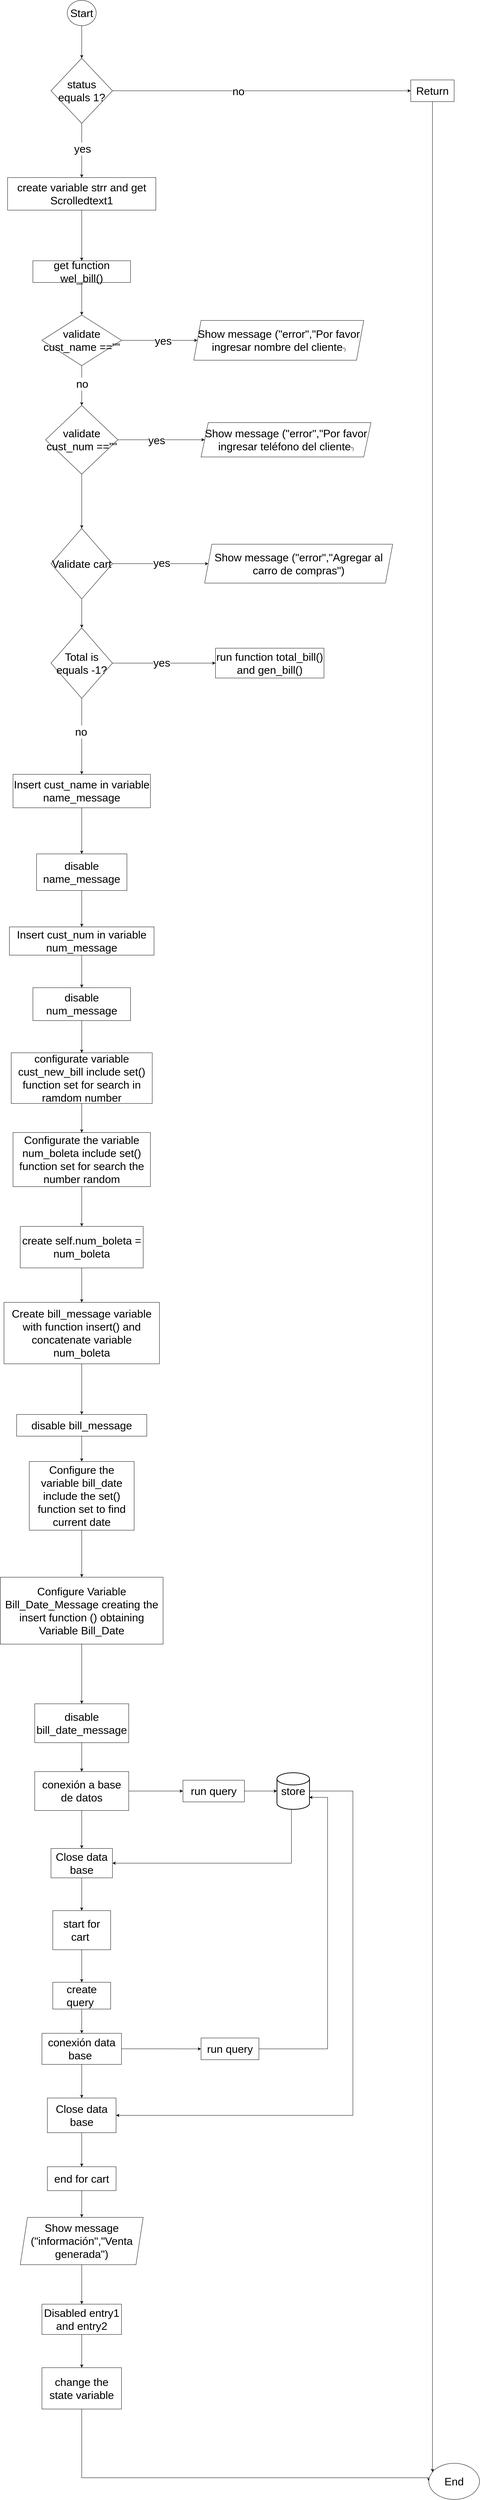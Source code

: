 <mxfile version="24.5.1" type="device">
  <diagram id="C5RBs43oDa-KdzZeNtuy" name="Page-1">
    <mxGraphModel dx="1956" dy="1182" grid="1" gridSize="10" guides="1" tooltips="1" connect="1" arrows="1" fold="1" page="1" pageScale="1" pageWidth="827" pageHeight="1169" math="0" shadow="0">
      <root>
        <mxCell id="WIyWlLk6GJQsqaUBKTNV-0" />
        <mxCell id="WIyWlLk6GJQsqaUBKTNV-1" parent="WIyWlLk6GJQsqaUBKTNV-0" />
        <mxCell id="NTlxEmdZ-35nOq0QX0Ut-4" value="" style="edgeStyle=orthogonalEdgeStyle;rounded=0;orthogonalLoop=1;jettySize=auto;html=1;" edge="1" parent="WIyWlLk6GJQsqaUBKTNV-1" source="NTlxEmdZ-35nOq0QX0Ut-0" target="NTlxEmdZ-35nOq0QX0Ut-3">
          <mxGeometry relative="1" as="geometry" />
        </mxCell>
        <mxCell id="NTlxEmdZ-35nOq0QX0Ut-0" value="&lt;font style=&quot;font-size: 30px;&quot;&gt;Start&lt;/font&gt;" style="ellipse;whiteSpace=wrap;html=1;" vertex="1" parent="WIyWlLk6GJQsqaUBKTNV-1">
          <mxGeometry x="310" y="10" width="80" height="70" as="geometry" />
        </mxCell>
        <mxCell id="NTlxEmdZ-35nOq0QX0Ut-6" value="" style="edgeStyle=orthogonalEdgeStyle;rounded=0;orthogonalLoop=1;jettySize=auto;html=1;" edge="1" parent="WIyWlLk6GJQsqaUBKTNV-1" source="NTlxEmdZ-35nOq0QX0Ut-3" target="NTlxEmdZ-35nOq0QX0Ut-5">
          <mxGeometry relative="1" as="geometry" />
        </mxCell>
        <mxCell id="NTlxEmdZ-35nOq0QX0Ut-10" value="&lt;font style=&quot;font-size: 30px;&quot;&gt;no&lt;/font&gt;" style="edgeLabel;html=1;align=center;verticalAlign=middle;resizable=0;points=[];" vertex="1" connectable="0" parent="NTlxEmdZ-35nOq0QX0Ut-6">
          <mxGeometry x="-0.157" y="-1" relative="1" as="geometry">
            <mxPoint as="offset" />
          </mxGeometry>
        </mxCell>
        <mxCell id="NTlxEmdZ-35nOq0QX0Ut-8" value="" style="edgeStyle=orthogonalEdgeStyle;rounded=0;orthogonalLoop=1;jettySize=auto;html=1;" edge="1" parent="WIyWlLk6GJQsqaUBKTNV-1" source="NTlxEmdZ-35nOq0QX0Ut-3" target="NTlxEmdZ-35nOq0QX0Ut-7">
          <mxGeometry relative="1" as="geometry" />
        </mxCell>
        <mxCell id="NTlxEmdZ-35nOq0QX0Ut-9" value="&lt;font style=&quot;font-size: 30px;&quot;&gt;yes&lt;/font&gt;" style="edgeLabel;html=1;align=center;verticalAlign=middle;resizable=0;points=[];" vertex="1" connectable="0" parent="NTlxEmdZ-35nOq0QX0Ut-8">
          <mxGeometry x="-0.071" y="2" relative="1" as="geometry">
            <mxPoint as="offset" />
          </mxGeometry>
        </mxCell>
        <mxCell id="NTlxEmdZ-35nOq0QX0Ut-3" value="&lt;font style=&quot;font-size: 30px;&quot;&gt;status equals 1?&lt;/font&gt;" style="rhombus;whiteSpace=wrap;html=1;" vertex="1" parent="WIyWlLk6GJQsqaUBKTNV-1">
          <mxGeometry x="265" y="170" width="170" height="180" as="geometry" />
        </mxCell>
        <mxCell id="NTlxEmdZ-35nOq0QX0Ut-105" value="" style="edgeStyle=orthogonalEdgeStyle;rounded=0;orthogonalLoop=1;jettySize=auto;html=1;" edge="1" parent="WIyWlLk6GJQsqaUBKTNV-1" source="NTlxEmdZ-35nOq0QX0Ut-5" target="NTlxEmdZ-35nOq0QX0Ut-104">
          <mxGeometry relative="1" as="geometry">
            <Array as="points">
              <mxPoint x="1320" y="3590" />
              <mxPoint x="1320" y="3590" />
            </Array>
          </mxGeometry>
        </mxCell>
        <mxCell id="NTlxEmdZ-35nOq0QX0Ut-5" value="&lt;font style=&quot;font-size: 30px;&quot;&gt;Return&lt;/font&gt;" style="whiteSpace=wrap;html=1;" vertex="1" parent="WIyWlLk6GJQsqaUBKTNV-1">
          <mxGeometry x="1260" y="230" width="120" height="60" as="geometry" />
        </mxCell>
        <mxCell id="NTlxEmdZ-35nOq0QX0Ut-12" value="" style="edgeStyle=orthogonalEdgeStyle;rounded=0;orthogonalLoop=1;jettySize=auto;html=1;" edge="1" parent="WIyWlLk6GJQsqaUBKTNV-1" source="NTlxEmdZ-35nOq0QX0Ut-7" target="NTlxEmdZ-35nOq0QX0Ut-11">
          <mxGeometry relative="1" as="geometry" />
        </mxCell>
        <mxCell id="NTlxEmdZ-35nOq0QX0Ut-7" value="&lt;font style=&quot;font-size: 30px;&quot;&gt;create variable strr and get Scrolledtext1&lt;/font&gt;" style="whiteSpace=wrap;html=1;" vertex="1" parent="WIyWlLk6GJQsqaUBKTNV-1">
          <mxGeometry x="145" y="500" width="410" height="90" as="geometry" />
        </mxCell>
        <mxCell id="NTlxEmdZ-35nOq0QX0Ut-14" value="" style="edgeStyle=orthogonalEdgeStyle;rounded=0;orthogonalLoop=1;jettySize=auto;html=1;" edge="1" parent="WIyWlLk6GJQsqaUBKTNV-1" source="NTlxEmdZ-35nOq0QX0Ut-11" target="NTlxEmdZ-35nOq0QX0Ut-13">
          <mxGeometry relative="1" as="geometry" />
        </mxCell>
        <mxCell id="NTlxEmdZ-35nOq0QX0Ut-11" value="&lt;font style=&quot;font-size: 30px;&quot;&gt;get function wel_bill()&lt;/font&gt;" style="whiteSpace=wrap;html=1;" vertex="1" parent="WIyWlLk6GJQsqaUBKTNV-1">
          <mxGeometry x="215" y="730" width="270" height="60" as="geometry" />
        </mxCell>
        <mxCell id="NTlxEmdZ-35nOq0QX0Ut-16" value="" style="edgeStyle=orthogonalEdgeStyle;rounded=0;orthogonalLoop=1;jettySize=auto;html=1;" edge="1" parent="WIyWlLk6GJQsqaUBKTNV-1" source="NTlxEmdZ-35nOq0QX0Ut-13" target="NTlxEmdZ-35nOq0QX0Ut-15">
          <mxGeometry relative="1" as="geometry" />
        </mxCell>
        <mxCell id="NTlxEmdZ-35nOq0QX0Ut-17" value="&lt;font style=&quot;font-size: 30px;&quot;&gt;yes&lt;/font&gt;" style="edgeLabel;html=1;align=center;verticalAlign=middle;resizable=0;points=[];" vertex="1" connectable="0" parent="NTlxEmdZ-35nOq0QX0Ut-16">
          <mxGeometry x="0.089" y="-1" relative="1" as="geometry">
            <mxPoint as="offset" />
          </mxGeometry>
        </mxCell>
        <mxCell id="NTlxEmdZ-35nOq0QX0Ut-20" value="" style="edgeStyle=orthogonalEdgeStyle;rounded=0;orthogonalLoop=1;jettySize=auto;html=1;" edge="1" parent="WIyWlLk6GJQsqaUBKTNV-1" source="NTlxEmdZ-35nOq0QX0Ut-13" target="NTlxEmdZ-35nOq0QX0Ut-19">
          <mxGeometry relative="1" as="geometry" />
        </mxCell>
        <mxCell id="NTlxEmdZ-35nOq0QX0Ut-21" value="&lt;font style=&quot;font-size: 30px;&quot;&gt;no&lt;/font&gt;" style="edgeLabel;html=1;align=center;verticalAlign=middle;resizable=0;points=[];" vertex="1" connectable="0" parent="NTlxEmdZ-35nOq0QX0Ut-20">
          <mxGeometry x="-0.087" y="1" relative="1" as="geometry">
            <mxPoint as="offset" />
          </mxGeometry>
        </mxCell>
        <mxCell id="NTlxEmdZ-35nOq0QX0Ut-13" value="&lt;font style=&quot;font-size: 30px;&quot;&gt;validate cust_name ==&quot;&quot;&lt;/font&gt;" style="rhombus;whiteSpace=wrap;html=1;" vertex="1" parent="WIyWlLk6GJQsqaUBKTNV-1">
          <mxGeometry x="240" y="880" width="220" height="140" as="geometry" />
        </mxCell>
        <mxCell id="NTlxEmdZ-35nOq0QX0Ut-15" value="&lt;font style=&quot;font-size: 30px;&quot;&gt;Show message (&quot;error&quot;,&quot;Por favor ingresar nombre del cliente&lt;/font&gt;&quot;)" style="shape=parallelogram;perimeter=parallelogramPerimeter;whiteSpace=wrap;html=1;fixedSize=1;" vertex="1" parent="WIyWlLk6GJQsqaUBKTNV-1">
          <mxGeometry x="660" y="895" width="470" height="110" as="geometry" />
        </mxCell>
        <mxCell id="NTlxEmdZ-35nOq0QX0Ut-23" value="" style="edgeStyle=orthogonalEdgeStyle;rounded=0;orthogonalLoop=1;jettySize=auto;html=1;" edge="1" parent="WIyWlLk6GJQsqaUBKTNV-1" source="NTlxEmdZ-35nOq0QX0Ut-19" target="NTlxEmdZ-35nOq0QX0Ut-22">
          <mxGeometry relative="1" as="geometry" />
        </mxCell>
        <mxCell id="NTlxEmdZ-35nOq0QX0Ut-24" value="&lt;font style=&quot;font-size: 30px;&quot;&gt;yes&lt;/font&gt;" style="edgeLabel;html=1;align=center;verticalAlign=middle;resizable=0;points=[];" vertex="1" connectable="0" parent="NTlxEmdZ-35nOq0QX0Ut-23">
          <mxGeometry x="-0.114" y="-1" relative="1" as="geometry">
            <mxPoint as="offset" />
          </mxGeometry>
        </mxCell>
        <mxCell id="NTlxEmdZ-35nOq0QX0Ut-26" value="" style="edgeStyle=orthogonalEdgeStyle;rounded=0;orthogonalLoop=1;jettySize=auto;html=1;" edge="1" parent="WIyWlLk6GJQsqaUBKTNV-1" source="NTlxEmdZ-35nOq0QX0Ut-19" target="NTlxEmdZ-35nOq0QX0Ut-25">
          <mxGeometry relative="1" as="geometry" />
        </mxCell>
        <mxCell id="NTlxEmdZ-35nOq0QX0Ut-19" value="&lt;span style=&quot;font-size: 30px;&quot;&gt;validate cust_num ==&quot;&quot;&lt;/span&gt;" style="rhombus;whiteSpace=wrap;html=1;" vertex="1" parent="WIyWlLk6GJQsqaUBKTNV-1">
          <mxGeometry x="250" y="1130" width="200" height="190" as="geometry" />
        </mxCell>
        <mxCell id="NTlxEmdZ-35nOq0QX0Ut-22" value="&lt;font style=&quot;font-size: 30px;&quot;&gt;Show message (&quot;error&quot;,&quot;Por favor ingresar teléfono del cliente&lt;/font&gt;&quot;)" style="shape=parallelogram;perimeter=parallelogramPerimeter;whiteSpace=wrap;html=1;fixedSize=1;" vertex="1" parent="WIyWlLk6GJQsqaUBKTNV-1">
          <mxGeometry x="680" y="1177.5" width="470" height="95" as="geometry" />
        </mxCell>
        <mxCell id="NTlxEmdZ-35nOq0QX0Ut-30" value="" style="edgeStyle=orthogonalEdgeStyle;rounded=0;orthogonalLoop=1;jettySize=auto;html=1;" edge="1" parent="WIyWlLk6GJQsqaUBKTNV-1" source="NTlxEmdZ-35nOq0QX0Ut-25" target="NTlxEmdZ-35nOq0QX0Ut-29">
          <mxGeometry relative="1" as="geometry" />
        </mxCell>
        <mxCell id="NTlxEmdZ-35nOq0QX0Ut-31" value="&lt;font style=&quot;font-size: 30px;&quot;&gt;yes&lt;/font&gt;" style="edgeLabel;html=1;align=center;verticalAlign=middle;resizable=0;points=[];" vertex="1" connectable="0" parent="NTlxEmdZ-35nOq0QX0Ut-30">
          <mxGeometry x="0.026" y="3" relative="1" as="geometry">
            <mxPoint as="offset" />
          </mxGeometry>
        </mxCell>
        <mxCell id="NTlxEmdZ-35nOq0QX0Ut-33" value="" style="edgeStyle=orthogonalEdgeStyle;rounded=0;orthogonalLoop=1;jettySize=auto;html=1;" edge="1" parent="WIyWlLk6GJQsqaUBKTNV-1" source="NTlxEmdZ-35nOq0QX0Ut-25" target="NTlxEmdZ-35nOq0QX0Ut-32">
          <mxGeometry relative="1" as="geometry" />
        </mxCell>
        <mxCell id="NTlxEmdZ-35nOq0QX0Ut-25" value="&lt;font style=&quot;font-size: 30px;&quot;&gt;Validate cart&lt;/font&gt;" style="rhombus;whiteSpace=wrap;html=1;" vertex="1" parent="WIyWlLk6GJQsqaUBKTNV-1">
          <mxGeometry x="265" y="1470" width="170" height="195" as="geometry" />
        </mxCell>
        <mxCell id="NTlxEmdZ-35nOq0QX0Ut-29" value="&lt;font style=&quot;font-size: 30px;&quot;&gt;Show message (&quot;error&quot;,&quot;Agregar al carro de compras&quot;)&lt;/font&gt;" style="shape=parallelogram;perimeter=parallelogramPerimeter;whiteSpace=wrap;html=1;fixedSize=1;" vertex="1" parent="WIyWlLk6GJQsqaUBKTNV-1">
          <mxGeometry x="690" y="1513.75" width="520" height="107.5" as="geometry" />
        </mxCell>
        <mxCell id="NTlxEmdZ-35nOq0QX0Ut-35" value="" style="edgeStyle=orthogonalEdgeStyle;rounded=0;orthogonalLoop=1;jettySize=auto;html=1;" edge="1" parent="WIyWlLk6GJQsqaUBKTNV-1" source="NTlxEmdZ-35nOq0QX0Ut-32" target="NTlxEmdZ-35nOq0QX0Ut-34">
          <mxGeometry relative="1" as="geometry" />
        </mxCell>
        <mxCell id="NTlxEmdZ-35nOq0QX0Ut-36" value="&lt;font style=&quot;font-size: 30px;&quot;&gt;yes&lt;/font&gt;" style="edgeLabel;html=1;align=center;verticalAlign=middle;resizable=0;points=[];" vertex="1" connectable="0" parent="NTlxEmdZ-35nOq0QX0Ut-35">
          <mxGeometry x="-0.046" y="2" relative="1" as="geometry">
            <mxPoint as="offset" />
          </mxGeometry>
        </mxCell>
        <mxCell id="NTlxEmdZ-35nOq0QX0Ut-40" value="" style="edgeStyle=orthogonalEdgeStyle;rounded=0;orthogonalLoop=1;jettySize=auto;html=1;" edge="1" parent="WIyWlLk6GJQsqaUBKTNV-1" source="NTlxEmdZ-35nOq0QX0Ut-32" target="NTlxEmdZ-35nOq0QX0Ut-39">
          <mxGeometry relative="1" as="geometry" />
        </mxCell>
        <mxCell id="NTlxEmdZ-35nOq0QX0Ut-41" value="&lt;font style=&quot;font-size: 30px;&quot;&gt;no&lt;/font&gt;" style="edgeLabel;html=1;align=center;verticalAlign=middle;resizable=0;points=[];" vertex="1" connectable="0" parent="NTlxEmdZ-35nOq0QX0Ut-40">
          <mxGeometry x="-0.128" y="-2" relative="1" as="geometry">
            <mxPoint as="offset" />
          </mxGeometry>
        </mxCell>
        <mxCell id="NTlxEmdZ-35nOq0QX0Ut-32" value="&lt;span style=&quot;font-size: 30px;&quot;&gt;Total is equals -1?&lt;/span&gt;" style="rhombus;whiteSpace=wrap;html=1;" vertex="1" parent="WIyWlLk6GJQsqaUBKTNV-1">
          <mxGeometry x="265" y="1745" width="170" height="195" as="geometry" />
        </mxCell>
        <mxCell id="NTlxEmdZ-35nOq0QX0Ut-34" value="&lt;font style=&quot;font-size: 30px;&quot;&gt;run function total_bill() and gen_bill()&lt;/font&gt;" style="whiteSpace=wrap;html=1;" vertex="1" parent="WIyWlLk6GJQsqaUBKTNV-1">
          <mxGeometry x="720" y="1801.25" width="300" height="82.5" as="geometry" />
        </mxCell>
        <mxCell id="NTlxEmdZ-35nOq0QX0Ut-43" value="" style="edgeStyle=orthogonalEdgeStyle;rounded=0;orthogonalLoop=1;jettySize=auto;html=1;" edge="1" parent="WIyWlLk6GJQsqaUBKTNV-1" source="NTlxEmdZ-35nOq0QX0Ut-39" target="NTlxEmdZ-35nOq0QX0Ut-42">
          <mxGeometry relative="1" as="geometry" />
        </mxCell>
        <mxCell id="NTlxEmdZ-35nOq0QX0Ut-39" value="&lt;font style=&quot;font-size: 30px;&quot;&gt;Insert cust_name in variable name_message&lt;/font&gt;" style="whiteSpace=wrap;html=1;" vertex="1" parent="WIyWlLk6GJQsqaUBKTNV-1">
          <mxGeometry x="160" y="2150" width="380" height="92.5" as="geometry" />
        </mxCell>
        <mxCell id="NTlxEmdZ-35nOq0QX0Ut-45" value="" style="edgeStyle=orthogonalEdgeStyle;rounded=0;orthogonalLoop=1;jettySize=auto;html=1;" edge="1" parent="WIyWlLk6GJQsqaUBKTNV-1" source="NTlxEmdZ-35nOq0QX0Ut-42" target="NTlxEmdZ-35nOq0QX0Ut-44">
          <mxGeometry relative="1" as="geometry" />
        </mxCell>
        <mxCell id="NTlxEmdZ-35nOq0QX0Ut-42" value="&lt;font style=&quot;font-size: 30px;&quot;&gt;disable name_message&lt;/font&gt;" style="whiteSpace=wrap;html=1;" vertex="1" parent="WIyWlLk6GJQsqaUBKTNV-1">
          <mxGeometry x="225" y="2370" width="250" height="101.25" as="geometry" />
        </mxCell>
        <mxCell id="NTlxEmdZ-35nOq0QX0Ut-47" value="" style="edgeStyle=orthogonalEdgeStyle;rounded=0;orthogonalLoop=1;jettySize=auto;html=1;" edge="1" parent="WIyWlLk6GJQsqaUBKTNV-1" source="NTlxEmdZ-35nOq0QX0Ut-44" target="NTlxEmdZ-35nOq0QX0Ut-46">
          <mxGeometry relative="1" as="geometry" />
        </mxCell>
        <mxCell id="NTlxEmdZ-35nOq0QX0Ut-44" value="&lt;span style=&quot;font-size: 30px;&quot;&gt;Insert cust_num in variable num_message&lt;/span&gt;" style="whiteSpace=wrap;html=1;" vertex="1" parent="WIyWlLk6GJQsqaUBKTNV-1">
          <mxGeometry x="150" y="2571.88" width="400" height="78.12" as="geometry" />
        </mxCell>
        <mxCell id="NTlxEmdZ-35nOq0QX0Ut-49" value="" style="edgeStyle=orthogonalEdgeStyle;rounded=0;orthogonalLoop=1;jettySize=auto;html=1;" edge="1" parent="WIyWlLk6GJQsqaUBKTNV-1" source="NTlxEmdZ-35nOq0QX0Ut-46" target="NTlxEmdZ-35nOq0QX0Ut-48">
          <mxGeometry relative="1" as="geometry" />
        </mxCell>
        <mxCell id="NTlxEmdZ-35nOq0QX0Ut-46" value="&lt;span style=&quot;font-size: 30px;&quot;&gt;disable num_message&lt;/span&gt;" style="whiteSpace=wrap;html=1;" vertex="1" parent="WIyWlLk6GJQsqaUBKTNV-1">
          <mxGeometry x="215" y="2740" width="270" height="90.94" as="geometry" />
        </mxCell>
        <mxCell id="NTlxEmdZ-35nOq0QX0Ut-51" value="" style="edgeStyle=orthogonalEdgeStyle;rounded=0;orthogonalLoop=1;jettySize=auto;html=1;" edge="1" parent="WIyWlLk6GJQsqaUBKTNV-1" source="NTlxEmdZ-35nOq0QX0Ut-48" target="NTlxEmdZ-35nOq0QX0Ut-50">
          <mxGeometry relative="1" as="geometry" />
        </mxCell>
        <mxCell id="NTlxEmdZ-35nOq0QX0Ut-48" value="&lt;div style=&quot;font-size: 30px;&quot;&gt;&lt;font style=&quot;font-size: 30px;&quot;&gt;configurate variable cust_new_bill include set() function set for search in ramdom number&lt;/font&gt;&lt;/div&gt;" style="whiteSpace=wrap;html=1;" vertex="1" parent="WIyWlLk6GJQsqaUBKTNV-1">
          <mxGeometry x="155" y="2920" width="390" height="140" as="geometry" />
        </mxCell>
        <mxCell id="NTlxEmdZ-35nOq0QX0Ut-53" value="" style="edgeStyle=orthogonalEdgeStyle;rounded=0;orthogonalLoop=1;jettySize=auto;html=1;" edge="1" parent="WIyWlLk6GJQsqaUBKTNV-1" source="NTlxEmdZ-35nOq0QX0Ut-50" target="NTlxEmdZ-35nOq0QX0Ut-52">
          <mxGeometry relative="1" as="geometry" />
        </mxCell>
        <mxCell id="NTlxEmdZ-35nOq0QX0Ut-50" value="&lt;span style=&quot;font-size: 30px;&quot;&gt;Configurate the variable num_boleta include set() function set for search the number random&lt;/span&gt;" style="whiteSpace=wrap;html=1;" vertex="1" parent="WIyWlLk6GJQsqaUBKTNV-1">
          <mxGeometry x="160" y="3140.39" width="380" height="149.61" as="geometry" />
        </mxCell>
        <mxCell id="NTlxEmdZ-35nOq0QX0Ut-55" value="" style="edgeStyle=orthogonalEdgeStyle;rounded=0;orthogonalLoop=1;jettySize=auto;html=1;" edge="1" parent="WIyWlLk6GJQsqaUBKTNV-1" source="NTlxEmdZ-35nOq0QX0Ut-52" target="NTlxEmdZ-35nOq0QX0Ut-54">
          <mxGeometry relative="1" as="geometry" />
        </mxCell>
        <mxCell id="NTlxEmdZ-35nOq0QX0Ut-52" value="&lt;font style=&quot;font-size: 30px;&quot;&gt;create self.num_boleta = num_boleta&lt;/font&gt;" style="whiteSpace=wrap;html=1;" vertex="1" parent="WIyWlLk6GJQsqaUBKTNV-1">
          <mxGeometry x="180" y="3400" width="340" height="114.81" as="geometry" />
        </mxCell>
        <mxCell id="NTlxEmdZ-35nOq0QX0Ut-57" value="" style="edgeStyle=orthogonalEdgeStyle;rounded=0;orthogonalLoop=1;jettySize=auto;html=1;" edge="1" parent="WIyWlLk6GJQsqaUBKTNV-1" source="NTlxEmdZ-35nOq0QX0Ut-54" target="NTlxEmdZ-35nOq0QX0Ut-56">
          <mxGeometry relative="1" as="geometry" />
        </mxCell>
        <mxCell id="NTlxEmdZ-35nOq0QX0Ut-54" value="&lt;font style=&quot;font-size: 30px;&quot;&gt;Create bill_message variable with function insert() and concatenate variable num_boleta&lt;/font&gt;" style="whiteSpace=wrap;html=1;" vertex="1" parent="WIyWlLk6GJQsqaUBKTNV-1">
          <mxGeometry x="135" y="3610" width="430" height="170" as="geometry" />
        </mxCell>
        <mxCell id="NTlxEmdZ-35nOq0QX0Ut-59" value="" style="edgeStyle=orthogonalEdgeStyle;rounded=0;orthogonalLoop=1;jettySize=auto;html=1;" edge="1" parent="WIyWlLk6GJQsqaUBKTNV-1" source="NTlxEmdZ-35nOq0QX0Ut-56" target="NTlxEmdZ-35nOq0QX0Ut-58">
          <mxGeometry relative="1" as="geometry" />
        </mxCell>
        <mxCell id="NTlxEmdZ-35nOq0QX0Ut-56" value="&lt;span style=&quot;font-size: 30px;&quot;&gt;disable bill_message&lt;/span&gt;" style="whiteSpace=wrap;html=1;" vertex="1" parent="WIyWlLk6GJQsqaUBKTNV-1">
          <mxGeometry x="170" y="3920" width="360" height="60" as="geometry" />
        </mxCell>
        <mxCell id="NTlxEmdZ-35nOq0QX0Ut-61" value="" style="edgeStyle=orthogonalEdgeStyle;rounded=0;orthogonalLoop=1;jettySize=auto;html=1;" edge="1" parent="WIyWlLk6GJQsqaUBKTNV-1" source="NTlxEmdZ-35nOq0QX0Ut-58" target="NTlxEmdZ-35nOq0QX0Ut-60">
          <mxGeometry relative="1" as="geometry" />
        </mxCell>
        <mxCell id="NTlxEmdZ-35nOq0QX0Ut-58" value="&lt;font style=&quot;font-size: 30px;&quot;&gt;Configure the variable bill_date include the set() function set to find current date&lt;/font&gt;" style="whiteSpace=wrap;html=1;" vertex="1" parent="WIyWlLk6GJQsqaUBKTNV-1">
          <mxGeometry x="205" y="4050" width="290" height="190" as="geometry" />
        </mxCell>
        <mxCell id="NTlxEmdZ-35nOq0QX0Ut-63" value="" style="edgeStyle=orthogonalEdgeStyle;rounded=0;orthogonalLoop=1;jettySize=auto;html=1;" edge="1" parent="WIyWlLk6GJQsqaUBKTNV-1" source="NTlxEmdZ-35nOq0QX0Ut-60" target="NTlxEmdZ-35nOq0QX0Ut-62">
          <mxGeometry relative="1" as="geometry" />
        </mxCell>
        <mxCell id="NTlxEmdZ-35nOq0QX0Ut-60" value="&lt;font style=&quot;font-size: 30px;&quot;&gt;Configure Variable Bill_Date_Message creating the insert function () obtaining Variable Bill_Date&lt;/font&gt;" style="whiteSpace=wrap;html=1;" vertex="1" parent="WIyWlLk6GJQsqaUBKTNV-1">
          <mxGeometry x="125" y="4370" width="450" height="185" as="geometry" />
        </mxCell>
        <mxCell id="NTlxEmdZ-35nOq0QX0Ut-65" value="" style="edgeStyle=orthogonalEdgeStyle;rounded=0;orthogonalLoop=1;jettySize=auto;html=1;" edge="1" parent="WIyWlLk6GJQsqaUBKTNV-1" source="NTlxEmdZ-35nOq0QX0Ut-62" target="NTlxEmdZ-35nOq0QX0Ut-64">
          <mxGeometry relative="1" as="geometry" />
        </mxCell>
        <mxCell id="NTlxEmdZ-35nOq0QX0Ut-62" value="&lt;font style=&quot;font-size: 30px;&quot;&gt;disable bill_date_message&lt;/font&gt;" style="whiteSpace=wrap;html=1;" vertex="1" parent="WIyWlLk6GJQsqaUBKTNV-1">
          <mxGeometry x="220" y="4720" width="260" height="107.5" as="geometry" />
        </mxCell>
        <mxCell id="NTlxEmdZ-35nOq0QX0Ut-70" value="" style="edgeStyle=orthogonalEdgeStyle;rounded=0;orthogonalLoop=1;jettySize=auto;html=1;" edge="1" parent="WIyWlLk6GJQsqaUBKTNV-1" source="NTlxEmdZ-35nOq0QX0Ut-64" target="NTlxEmdZ-35nOq0QX0Ut-69">
          <mxGeometry relative="1" as="geometry" />
        </mxCell>
        <mxCell id="NTlxEmdZ-35nOq0QX0Ut-76" value="" style="edgeStyle=orthogonalEdgeStyle;rounded=0;orthogonalLoop=1;jettySize=auto;html=1;" edge="1" parent="WIyWlLk6GJQsqaUBKTNV-1" source="NTlxEmdZ-35nOq0QX0Ut-64" target="NTlxEmdZ-35nOq0QX0Ut-75">
          <mxGeometry relative="1" as="geometry" />
        </mxCell>
        <mxCell id="NTlxEmdZ-35nOq0QX0Ut-64" value="&lt;font style=&quot;font-size: 30px;&quot;&gt;conexión a base de datos&lt;/font&gt;" style="whiteSpace=wrap;html=1;" vertex="1" parent="WIyWlLk6GJQsqaUBKTNV-1">
          <mxGeometry x="220" y="4907.5" width="260" height="107.5" as="geometry" />
        </mxCell>
        <mxCell id="NTlxEmdZ-35nOq0QX0Ut-78" value="" style="edgeStyle=orthogonalEdgeStyle;rounded=0;orthogonalLoop=1;jettySize=auto;html=1;entryX=1;entryY=0.5;entryDx=0;entryDy=0;" edge="1" parent="WIyWlLk6GJQsqaUBKTNV-1" source="NTlxEmdZ-35nOq0QX0Ut-68" target="NTlxEmdZ-35nOq0QX0Ut-75">
          <mxGeometry relative="1" as="geometry">
            <mxPoint x="930" y="5071.25" as="targetPoint" />
            <Array as="points">
              <mxPoint x="930" y="5161" />
            </Array>
          </mxGeometry>
        </mxCell>
        <mxCell id="NTlxEmdZ-35nOq0QX0Ut-92" value="" style="edgeStyle=orthogonalEdgeStyle;rounded=0;orthogonalLoop=1;jettySize=auto;html=1;" edge="1" parent="WIyWlLk6GJQsqaUBKTNV-1" source="NTlxEmdZ-35nOq0QX0Ut-68" target="NTlxEmdZ-35nOq0QX0Ut-89">
          <mxGeometry relative="1" as="geometry">
            <mxPoint x="1045" y="4961.25" as="targetPoint" />
            <Array as="points">
              <mxPoint x="1100" y="4961" />
              <mxPoint x="1100" y="5858" />
            </Array>
          </mxGeometry>
        </mxCell>
        <mxCell id="NTlxEmdZ-35nOq0QX0Ut-68" value="&lt;font style=&quot;font-size: 30px;&quot;&gt;store&lt;/font&gt;" style="strokeWidth=2;html=1;shape=mxgraph.flowchart.database;whiteSpace=wrap;" vertex="1" parent="WIyWlLk6GJQsqaUBKTNV-1">
          <mxGeometry x="890" y="4910.63" width="90" height="101.25" as="geometry" />
        </mxCell>
        <mxCell id="NTlxEmdZ-35nOq0QX0Ut-71" value="" style="edgeStyle=orthogonalEdgeStyle;rounded=0;orthogonalLoop=1;jettySize=auto;html=1;" edge="1" parent="WIyWlLk6GJQsqaUBKTNV-1" source="NTlxEmdZ-35nOq0QX0Ut-69" target="NTlxEmdZ-35nOq0QX0Ut-68">
          <mxGeometry relative="1" as="geometry" />
        </mxCell>
        <mxCell id="NTlxEmdZ-35nOq0QX0Ut-69" value="&lt;font style=&quot;font-size: 30px;&quot;&gt;run query&lt;/font&gt;" style="whiteSpace=wrap;html=1;" vertex="1" parent="WIyWlLk6GJQsqaUBKTNV-1">
          <mxGeometry x="630" y="4931.25" width="170" height="60" as="geometry" />
        </mxCell>
        <mxCell id="NTlxEmdZ-35nOq0QX0Ut-80" value="" style="edgeStyle=orthogonalEdgeStyle;rounded=0;orthogonalLoop=1;jettySize=auto;html=1;" edge="1" parent="WIyWlLk6GJQsqaUBKTNV-1" source="NTlxEmdZ-35nOq0QX0Ut-75" target="NTlxEmdZ-35nOq0QX0Ut-79">
          <mxGeometry relative="1" as="geometry" />
        </mxCell>
        <mxCell id="NTlxEmdZ-35nOq0QX0Ut-75" value="&lt;font style=&quot;font-size: 30px;&quot;&gt;Close data base&lt;/font&gt;" style="whiteSpace=wrap;html=1;" vertex="1" parent="WIyWlLk6GJQsqaUBKTNV-1">
          <mxGeometry x="265" y="5120" width="170" height="81.25" as="geometry" />
        </mxCell>
        <mxCell id="NTlxEmdZ-35nOq0QX0Ut-82" value="" style="edgeStyle=orthogonalEdgeStyle;rounded=0;orthogonalLoop=1;jettySize=auto;html=1;" edge="1" parent="WIyWlLk6GJQsqaUBKTNV-1" source="NTlxEmdZ-35nOq0QX0Ut-79" target="NTlxEmdZ-35nOq0QX0Ut-81">
          <mxGeometry relative="1" as="geometry" />
        </mxCell>
        <mxCell id="NTlxEmdZ-35nOq0QX0Ut-79" value="&lt;font style=&quot;font-size: 30px;&quot;&gt;start for cart&amp;nbsp;&lt;/font&gt;" style="whiteSpace=wrap;html=1;" vertex="1" parent="WIyWlLk6GJQsqaUBKTNV-1">
          <mxGeometry x="270" y="5291.88" width="160" height="108.13" as="geometry" />
        </mxCell>
        <mxCell id="NTlxEmdZ-35nOq0QX0Ut-84" value="" style="edgeStyle=orthogonalEdgeStyle;rounded=0;orthogonalLoop=1;jettySize=auto;html=1;" edge="1" parent="WIyWlLk6GJQsqaUBKTNV-1" source="NTlxEmdZ-35nOq0QX0Ut-81" target="NTlxEmdZ-35nOq0QX0Ut-83">
          <mxGeometry relative="1" as="geometry" />
        </mxCell>
        <mxCell id="NTlxEmdZ-35nOq0QX0Ut-81" value="&lt;font style=&quot;font-size: 30px;&quot;&gt;create query&amp;nbsp;&lt;/font&gt;" style="whiteSpace=wrap;html=1;" vertex="1" parent="WIyWlLk6GJQsqaUBKTNV-1">
          <mxGeometry x="270" y="5490" width="160" height="74.08" as="geometry" />
        </mxCell>
        <mxCell id="NTlxEmdZ-35nOq0QX0Ut-86" value="" style="edgeStyle=orthogonalEdgeStyle;rounded=0;orthogonalLoop=1;jettySize=auto;html=1;" edge="1" parent="WIyWlLk6GJQsqaUBKTNV-1" source="NTlxEmdZ-35nOq0QX0Ut-83" target="NTlxEmdZ-35nOq0QX0Ut-85">
          <mxGeometry relative="1" as="geometry" />
        </mxCell>
        <mxCell id="NTlxEmdZ-35nOq0QX0Ut-90" value="" style="edgeStyle=orthogonalEdgeStyle;rounded=0;orthogonalLoop=1;jettySize=auto;html=1;" edge="1" parent="WIyWlLk6GJQsqaUBKTNV-1" source="NTlxEmdZ-35nOq0QX0Ut-83" target="NTlxEmdZ-35nOq0QX0Ut-89">
          <mxGeometry relative="1" as="geometry" />
        </mxCell>
        <mxCell id="NTlxEmdZ-35nOq0QX0Ut-83" value="&lt;font style=&quot;font-size: 30px;&quot;&gt;conexión data base&amp;nbsp;&lt;/font&gt;" style="whiteSpace=wrap;html=1;" vertex="1" parent="WIyWlLk6GJQsqaUBKTNV-1">
          <mxGeometry x="240" y="5631.11" width="220" height="85.92" as="geometry" />
        </mxCell>
        <mxCell id="NTlxEmdZ-35nOq0QX0Ut-88" value="" style="edgeStyle=orthogonalEdgeStyle;rounded=0;orthogonalLoop=1;jettySize=auto;html=1;entryX=0.993;entryY=0.673;entryDx=0;entryDy=0;entryPerimeter=0;exitX=1;exitY=0.5;exitDx=0;exitDy=0;" edge="1" parent="WIyWlLk6GJQsqaUBKTNV-1" source="NTlxEmdZ-35nOq0QX0Ut-85" target="NTlxEmdZ-35nOq0QX0Ut-68">
          <mxGeometry relative="1" as="geometry">
            <mxPoint x="860" y="5644.08" as="sourcePoint" />
            <mxPoint x="982.36" y="4979.299" as="targetPoint" />
            <Array as="points">
              <mxPoint x="1030" y="5674" />
              <mxPoint x="1030" y="4979" />
            </Array>
          </mxGeometry>
        </mxCell>
        <mxCell id="NTlxEmdZ-35nOq0QX0Ut-85" value="&lt;font style=&quot;font-size: 30px;&quot;&gt;run query&lt;/font&gt;" style="whiteSpace=wrap;html=1;" vertex="1" parent="WIyWlLk6GJQsqaUBKTNV-1">
          <mxGeometry x="680" y="5644.08" width="160" height="60" as="geometry" />
        </mxCell>
        <mxCell id="NTlxEmdZ-35nOq0QX0Ut-95" value="" style="edgeStyle=orthogonalEdgeStyle;rounded=0;orthogonalLoop=1;jettySize=auto;html=1;" edge="1" parent="WIyWlLk6GJQsqaUBKTNV-1" source="NTlxEmdZ-35nOq0QX0Ut-89" target="NTlxEmdZ-35nOq0QX0Ut-94">
          <mxGeometry relative="1" as="geometry" />
        </mxCell>
        <mxCell id="NTlxEmdZ-35nOq0QX0Ut-89" value="&lt;font style=&quot;font-size: 30px;&quot;&gt;Close data base&lt;/font&gt;" style="whiteSpace=wrap;html=1;" vertex="1" parent="WIyWlLk6GJQsqaUBKTNV-1">
          <mxGeometry x="255" y="5810" width="190" height="95.92" as="geometry" />
        </mxCell>
        <mxCell id="NTlxEmdZ-35nOq0QX0Ut-97" value="" style="edgeStyle=orthogonalEdgeStyle;rounded=0;orthogonalLoop=1;jettySize=auto;html=1;" edge="1" parent="WIyWlLk6GJQsqaUBKTNV-1" source="NTlxEmdZ-35nOq0QX0Ut-94" target="NTlxEmdZ-35nOq0QX0Ut-96">
          <mxGeometry relative="1" as="geometry" />
        </mxCell>
        <mxCell id="NTlxEmdZ-35nOq0QX0Ut-94" value="&lt;font style=&quot;font-size: 30px;&quot;&gt;end for cart&lt;/font&gt;" style="whiteSpace=wrap;html=1;" vertex="1" parent="WIyWlLk6GJQsqaUBKTNV-1">
          <mxGeometry x="255" y="6000" width="190" height="66.12" as="geometry" />
        </mxCell>
        <mxCell id="NTlxEmdZ-35nOq0QX0Ut-99" value="" style="edgeStyle=orthogonalEdgeStyle;rounded=0;orthogonalLoop=1;jettySize=auto;html=1;" edge="1" parent="WIyWlLk6GJQsqaUBKTNV-1" source="NTlxEmdZ-35nOq0QX0Ut-96" target="NTlxEmdZ-35nOq0QX0Ut-98">
          <mxGeometry relative="1" as="geometry" />
        </mxCell>
        <mxCell id="NTlxEmdZ-35nOq0QX0Ut-96" value="&lt;font style=&quot;font-size: 30px;&quot;&gt;Show message (&quot;información&quot;,&quot;Venta generada&quot;)&lt;/font&gt;" style="shape=parallelogram;perimeter=parallelogramPerimeter;whiteSpace=wrap;html=1;fixedSize=1;" vertex="1" parent="WIyWlLk6GJQsqaUBKTNV-1">
          <mxGeometry x="180" y="6140" width="340" height="130.82" as="geometry" />
        </mxCell>
        <mxCell id="NTlxEmdZ-35nOq0QX0Ut-101" value="" style="edgeStyle=orthogonalEdgeStyle;rounded=0;orthogonalLoop=1;jettySize=auto;html=1;" edge="1" parent="WIyWlLk6GJQsqaUBKTNV-1" source="NTlxEmdZ-35nOq0QX0Ut-98" target="NTlxEmdZ-35nOq0QX0Ut-100">
          <mxGeometry relative="1" as="geometry" />
        </mxCell>
        <mxCell id="NTlxEmdZ-35nOq0QX0Ut-98" value="&lt;font style=&quot;font-size: 30px;&quot;&gt;Disabled entry1 and entry2&lt;/font&gt;" style="whiteSpace=wrap;html=1;" vertex="1" parent="WIyWlLk6GJQsqaUBKTNV-1">
          <mxGeometry x="240" y="6380" width="220" height="83.77" as="geometry" />
        </mxCell>
        <mxCell id="NTlxEmdZ-35nOq0QX0Ut-103" value="" style="edgeStyle=orthogonalEdgeStyle;rounded=0;orthogonalLoop=1;jettySize=auto;html=1;entryX=0;entryY=0.5;entryDx=0;entryDy=0;" edge="1" parent="WIyWlLk6GJQsqaUBKTNV-1" source="NTlxEmdZ-35nOq0QX0Ut-100" target="NTlxEmdZ-35nOq0QX0Ut-104">
          <mxGeometry relative="1" as="geometry">
            <mxPoint x="350" y="6820" as="targetPoint" />
            <Array as="points">
              <mxPoint x="350" y="6860" />
            </Array>
          </mxGeometry>
        </mxCell>
        <mxCell id="NTlxEmdZ-35nOq0QX0Ut-100" value="&lt;font style=&quot;font-size: 30px;&quot;&gt;change the state variable&lt;/font&gt;" style="whiteSpace=wrap;html=1;" vertex="1" parent="WIyWlLk6GJQsqaUBKTNV-1">
          <mxGeometry x="240" y="6555.66" width="220" height="114.34" as="geometry" />
        </mxCell>
        <mxCell id="NTlxEmdZ-35nOq0QX0Ut-104" value="&lt;font style=&quot;font-size: 30px;&quot;&gt;End&lt;/font&gt;" style="ellipse;whiteSpace=wrap;html=1;" vertex="1" parent="WIyWlLk6GJQsqaUBKTNV-1">
          <mxGeometry x="1310" y="6820" width="140" height="100" as="geometry" />
        </mxCell>
      </root>
    </mxGraphModel>
  </diagram>
</mxfile>

